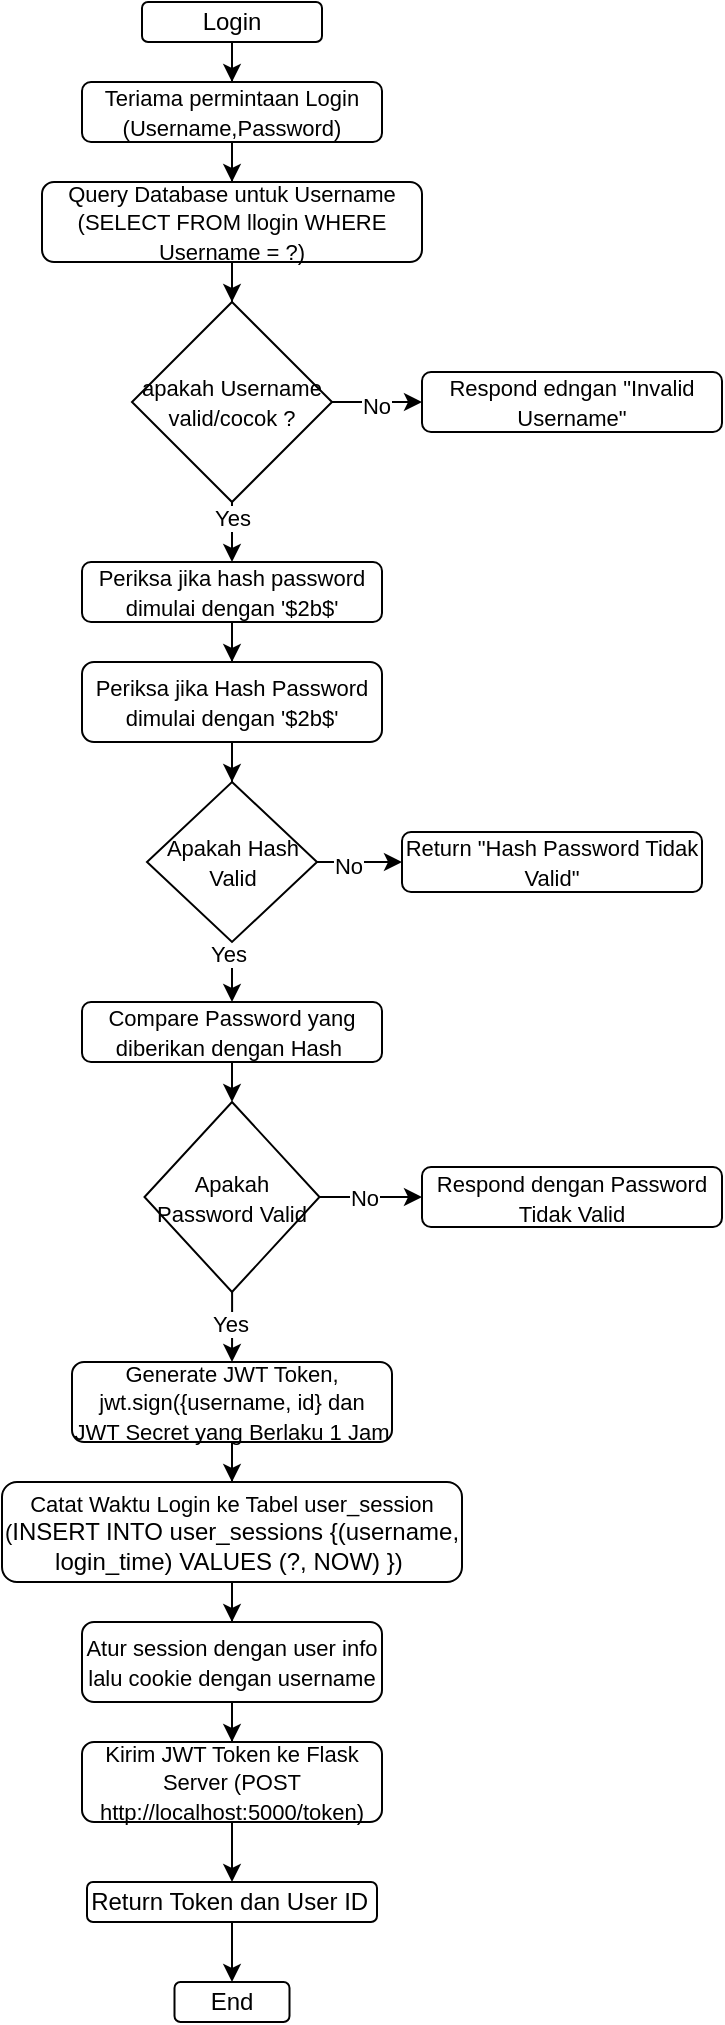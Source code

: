 <mxfile version="24.6.5" type="device">
  <diagram name="Page-1" id="TbTFKm__2YyOvWIT1WuD">
    <mxGraphModel dx="1363" dy="911" grid="1" gridSize="10" guides="1" tooltips="1" connect="1" arrows="1" fold="1" page="1" pageScale="1" pageWidth="827" pageHeight="1169" math="0" shadow="0">
      <root>
        <mxCell id="0" />
        <mxCell id="1" parent="0" />
        <mxCell id="0mTfbPD0pUQ-GVZMF4o4-3" style="edgeStyle=orthogonalEdgeStyle;rounded=0;orthogonalLoop=1;jettySize=auto;html=1;" edge="1" parent="1" source="NzhI3UWQht6o8jug8BFg-19" target="0mTfbPD0pUQ-GVZMF4o4-1">
          <mxGeometry relative="1" as="geometry" />
        </mxCell>
        <mxCell id="NzhI3UWQht6o8jug8BFg-19" value="Login" style="rounded=1;whiteSpace=wrap;html=1;" parent="1" vertex="1">
          <mxGeometry x="220" y="10" width="90" height="20" as="geometry" />
        </mxCell>
        <mxCell id="0mTfbPD0pUQ-GVZMF4o4-5" value="" style="edgeStyle=orthogonalEdgeStyle;rounded=0;orthogonalLoop=1;jettySize=auto;html=1;" edge="1" parent="1" source="0mTfbPD0pUQ-GVZMF4o4-1" target="0mTfbPD0pUQ-GVZMF4o4-4">
          <mxGeometry relative="1" as="geometry" />
        </mxCell>
        <mxCell id="0mTfbPD0pUQ-GVZMF4o4-1" value="&lt;font style=&quot;font-size: 11px;&quot;&gt;Teriama permintaan Login (Username,Password)&lt;/font&gt;" style="rounded=1;whiteSpace=wrap;html=1;" vertex="1" parent="1">
          <mxGeometry x="190" y="50" width="150" height="30" as="geometry" />
        </mxCell>
        <mxCell id="0mTfbPD0pUQ-GVZMF4o4-2" style="edgeStyle=orthogonalEdgeStyle;rounded=0;orthogonalLoop=1;jettySize=auto;html=1;exitX=0.5;exitY=1;exitDx=0;exitDy=0;" edge="1" parent="1" source="0mTfbPD0pUQ-GVZMF4o4-1" target="0mTfbPD0pUQ-GVZMF4o4-1">
          <mxGeometry relative="1" as="geometry" />
        </mxCell>
        <mxCell id="0mTfbPD0pUQ-GVZMF4o4-8" value="" style="edgeStyle=orthogonalEdgeStyle;rounded=0;orthogonalLoop=1;jettySize=auto;html=1;" edge="1" parent="1" source="0mTfbPD0pUQ-GVZMF4o4-4" target="0mTfbPD0pUQ-GVZMF4o4-7">
          <mxGeometry relative="1" as="geometry" />
        </mxCell>
        <mxCell id="0mTfbPD0pUQ-GVZMF4o4-4" value="&lt;font style=&quot;font-size: 11px;&quot;&gt;Query Database untuk Username (SELECT FROM llogin WHERE Username = ?)&lt;/font&gt;" style="rounded=1;whiteSpace=wrap;html=1;" vertex="1" parent="1">
          <mxGeometry x="170" y="100" width="190" height="40" as="geometry" />
        </mxCell>
        <mxCell id="0mTfbPD0pUQ-GVZMF4o4-10" value="" style="edgeStyle=orthogonalEdgeStyle;rounded=0;orthogonalLoop=1;jettySize=auto;html=1;" edge="1" parent="1" source="0mTfbPD0pUQ-GVZMF4o4-7" target="0mTfbPD0pUQ-GVZMF4o4-9">
          <mxGeometry relative="1" as="geometry" />
        </mxCell>
        <mxCell id="0mTfbPD0pUQ-GVZMF4o4-12" value="No" style="edgeLabel;html=1;align=center;verticalAlign=middle;resizable=0;points=[];" vertex="1" connectable="0" parent="0mTfbPD0pUQ-GVZMF4o4-10">
          <mxGeometry x="-0.015" y="-2" relative="1" as="geometry">
            <mxPoint as="offset" />
          </mxGeometry>
        </mxCell>
        <mxCell id="0mTfbPD0pUQ-GVZMF4o4-14" value="" style="edgeStyle=orthogonalEdgeStyle;rounded=0;orthogonalLoop=1;jettySize=auto;html=1;" edge="1" parent="1" source="0mTfbPD0pUQ-GVZMF4o4-7" target="0mTfbPD0pUQ-GVZMF4o4-13">
          <mxGeometry relative="1" as="geometry" />
        </mxCell>
        <mxCell id="0mTfbPD0pUQ-GVZMF4o4-24" value="Yes" style="edgeLabel;html=1;align=center;verticalAlign=middle;resizable=0;points=[];" vertex="1" connectable="0" parent="0mTfbPD0pUQ-GVZMF4o4-14">
          <mxGeometry x="-0.674" relative="1" as="geometry">
            <mxPoint as="offset" />
          </mxGeometry>
        </mxCell>
        <mxCell id="0mTfbPD0pUQ-GVZMF4o4-7" value="&lt;font style=&quot;font-size: 11px;&quot;&gt;apakah Username valid/cocok ?&lt;/font&gt;" style="rhombus;whiteSpace=wrap;html=1;" vertex="1" parent="1">
          <mxGeometry x="215" y="160" width="100" height="100" as="geometry" />
        </mxCell>
        <mxCell id="0mTfbPD0pUQ-GVZMF4o4-9" value="&lt;font style=&quot;font-size: 11px;&quot;&gt;Respond edngan &quot;Invalid Username&quot;&lt;/font&gt;" style="rounded=1;whiteSpace=wrap;html=1;" vertex="1" parent="1">
          <mxGeometry x="360" y="195" width="150" height="30" as="geometry" />
        </mxCell>
        <mxCell id="0mTfbPD0pUQ-GVZMF4o4-16" value="" style="edgeStyle=orthogonalEdgeStyle;rounded=0;orthogonalLoop=1;jettySize=auto;html=1;" edge="1" parent="1" source="0mTfbPD0pUQ-GVZMF4o4-13" target="0mTfbPD0pUQ-GVZMF4o4-15">
          <mxGeometry relative="1" as="geometry" />
        </mxCell>
        <mxCell id="0mTfbPD0pUQ-GVZMF4o4-13" value="&lt;font style=&quot;font-size: 11px;&quot;&gt;Periksa jika hash password dimulai dengan &#39;$2b$&#39;&lt;/font&gt;" style="rounded=1;whiteSpace=wrap;html=1;" vertex="1" parent="1">
          <mxGeometry x="190" y="290" width="150" height="30" as="geometry" />
        </mxCell>
        <mxCell id="0mTfbPD0pUQ-GVZMF4o4-23" value="" style="edgeStyle=orthogonalEdgeStyle;rounded=0;orthogonalLoop=1;jettySize=auto;html=1;" edge="1" parent="1" source="0mTfbPD0pUQ-GVZMF4o4-15" target="0mTfbPD0pUQ-GVZMF4o4-21">
          <mxGeometry relative="1" as="geometry" />
        </mxCell>
        <mxCell id="0mTfbPD0pUQ-GVZMF4o4-15" value="&lt;font style=&quot;font-size: 11px;&quot;&gt;Periksa jika Hash Password dimulai dengan &#39;$2b$&#39;&lt;/font&gt;" style="rounded=1;whiteSpace=wrap;html=1;" vertex="1" parent="1">
          <mxGeometry x="190" y="340" width="150" height="40" as="geometry" />
        </mxCell>
        <mxCell id="0mTfbPD0pUQ-GVZMF4o4-19" value="&lt;font style=&quot;font-size: 11px;&quot;&gt;Return &quot;Hash Password Tidak Valid&quot;&lt;/font&gt;" style="rounded=1;whiteSpace=wrap;html=1;" vertex="1" parent="1">
          <mxGeometry x="350" y="425" width="150" height="30" as="geometry" />
        </mxCell>
        <mxCell id="0mTfbPD0pUQ-GVZMF4o4-22" value="" style="edgeStyle=orthogonalEdgeStyle;rounded=0;orthogonalLoop=1;jettySize=auto;html=1;" edge="1" parent="1" source="0mTfbPD0pUQ-GVZMF4o4-21" target="0mTfbPD0pUQ-GVZMF4o4-19">
          <mxGeometry relative="1" as="geometry" />
        </mxCell>
        <mxCell id="0mTfbPD0pUQ-GVZMF4o4-25" value="No" style="edgeLabel;html=1;align=center;verticalAlign=middle;resizable=0;points=[];" vertex="1" connectable="0" parent="0mTfbPD0pUQ-GVZMF4o4-22">
          <mxGeometry x="-0.271" y="-2" relative="1" as="geometry">
            <mxPoint as="offset" />
          </mxGeometry>
        </mxCell>
        <mxCell id="0mTfbPD0pUQ-GVZMF4o4-27" value="" style="edgeStyle=orthogonalEdgeStyle;rounded=0;orthogonalLoop=1;jettySize=auto;html=1;" edge="1" parent="1" source="0mTfbPD0pUQ-GVZMF4o4-21" target="0mTfbPD0pUQ-GVZMF4o4-26">
          <mxGeometry relative="1" as="geometry" />
        </mxCell>
        <mxCell id="0mTfbPD0pUQ-GVZMF4o4-32" value="Yes" style="edgeLabel;html=1;align=center;verticalAlign=middle;resizable=0;points=[];" vertex="1" connectable="0" parent="0mTfbPD0pUQ-GVZMF4o4-27">
          <mxGeometry x="-0.766" y="-2" relative="1" as="geometry">
            <mxPoint as="offset" />
          </mxGeometry>
        </mxCell>
        <mxCell id="0mTfbPD0pUQ-GVZMF4o4-21" value="&lt;font style=&quot;font-size: 11px;&quot;&gt;Apakah Hash Valid&lt;/font&gt;" style="rhombus;whiteSpace=wrap;html=1;" vertex="1" parent="1">
          <mxGeometry x="222.5" y="400" width="85" height="80" as="geometry" />
        </mxCell>
        <mxCell id="0mTfbPD0pUQ-GVZMF4o4-29" value="" style="edgeStyle=orthogonalEdgeStyle;rounded=0;orthogonalLoop=1;jettySize=auto;html=1;" edge="1" parent="1" source="0mTfbPD0pUQ-GVZMF4o4-26" target="0mTfbPD0pUQ-GVZMF4o4-28">
          <mxGeometry relative="1" as="geometry" />
        </mxCell>
        <mxCell id="0mTfbPD0pUQ-GVZMF4o4-26" value="&lt;font style=&quot;font-size: 11px;&quot;&gt;Compare Password yang diberikan dengan Hash&amp;nbsp;&lt;/font&gt;" style="rounded=1;whiteSpace=wrap;html=1;" vertex="1" parent="1">
          <mxGeometry x="190" y="510" width="150" height="30" as="geometry" />
        </mxCell>
        <mxCell id="0mTfbPD0pUQ-GVZMF4o4-34" value="" style="edgeStyle=orthogonalEdgeStyle;rounded=0;orthogonalLoop=1;jettySize=auto;html=1;" edge="1" parent="1" source="0mTfbPD0pUQ-GVZMF4o4-28" target="0mTfbPD0pUQ-GVZMF4o4-33">
          <mxGeometry relative="1" as="geometry" />
        </mxCell>
        <mxCell id="0mTfbPD0pUQ-GVZMF4o4-35" value="No" style="edgeLabel;html=1;align=center;verticalAlign=middle;resizable=0;points=[];" vertex="1" connectable="0" parent="0mTfbPD0pUQ-GVZMF4o4-34">
          <mxGeometry x="0.105" y="1" relative="1" as="geometry">
            <mxPoint x="-7" y="1" as="offset" />
          </mxGeometry>
        </mxCell>
        <mxCell id="0mTfbPD0pUQ-GVZMF4o4-37" value="" style="edgeStyle=orthogonalEdgeStyle;rounded=0;orthogonalLoop=1;jettySize=auto;html=1;" edge="1" parent="1" source="0mTfbPD0pUQ-GVZMF4o4-28" target="0mTfbPD0pUQ-GVZMF4o4-36">
          <mxGeometry relative="1" as="geometry" />
        </mxCell>
        <mxCell id="0mTfbPD0pUQ-GVZMF4o4-38" value="Yes" style="edgeLabel;html=1;align=center;verticalAlign=middle;resizable=0;points=[];" vertex="1" connectable="0" parent="0mTfbPD0pUQ-GVZMF4o4-37">
          <mxGeometry x="-0.27" y="-1" relative="1" as="geometry">
            <mxPoint y="3" as="offset" />
          </mxGeometry>
        </mxCell>
        <mxCell id="0mTfbPD0pUQ-GVZMF4o4-28" value="&lt;font style=&quot;font-size: 11px;&quot;&gt;Apakah Password Valid&lt;/font&gt;" style="rhombus;whiteSpace=wrap;html=1;" vertex="1" parent="1">
          <mxGeometry x="221.25" y="560" width="87.5" height="95" as="geometry" />
        </mxCell>
        <mxCell id="0mTfbPD0pUQ-GVZMF4o4-33" value="&lt;font style=&quot;font-size: 11px;&quot;&gt;Respond dengan Password Tidak Valid&lt;/font&gt;" style="rounded=1;whiteSpace=wrap;html=1;" vertex="1" parent="1">
          <mxGeometry x="360" y="592.5" width="150" height="30" as="geometry" />
        </mxCell>
        <mxCell id="0mTfbPD0pUQ-GVZMF4o4-40" value="" style="edgeStyle=orthogonalEdgeStyle;rounded=0;orthogonalLoop=1;jettySize=auto;html=1;" edge="1" parent="1" source="0mTfbPD0pUQ-GVZMF4o4-36" target="0mTfbPD0pUQ-GVZMF4o4-39">
          <mxGeometry relative="1" as="geometry" />
        </mxCell>
        <mxCell id="0mTfbPD0pUQ-GVZMF4o4-36" value="&lt;font style=&quot;font-size: 11px;&quot;&gt;Generate JWT Token, jwt.sign({username, id} dan JWT Secret yang Berlaku 1 Jam&lt;/font&gt;" style="rounded=1;whiteSpace=wrap;html=1;" vertex="1" parent="1">
          <mxGeometry x="185" y="690" width="160" height="40" as="geometry" />
        </mxCell>
        <mxCell id="0mTfbPD0pUQ-GVZMF4o4-42" value="" style="edgeStyle=orthogonalEdgeStyle;rounded=0;orthogonalLoop=1;jettySize=auto;html=1;" edge="1" parent="1" source="0mTfbPD0pUQ-GVZMF4o4-39" target="0mTfbPD0pUQ-GVZMF4o4-41">
          <mxGeometry relative="1" as="geometry" />
        </mxCell>
        <mxCell id="0mTfbPD0pUQ-GVZMF4o4-39" value="&lt;span style=&quot;font-size: 11px;&quot;&gt;Catat Waktu Login ke Tabel user_session (&lt;/span&gt;INSERT INTO user_sessions {(username, login_time) VALUES (?, NOW) })&lt;span style=&quot;font-size: 11px;&quot;&gt;&amp;nbsp;&lt;/span&gt;" style="rounded=1;whiteSpace=wrap;html=1;" vertex="1" parent="1">
          <mxGeometry x="150" y="750" width="230" height="50" as="geometry" />
        </mxCell>
        <mxCell id="0mTfbPD0pUQ-GVZMF4o4-44" value="" style="edgeStyle=orthogonalEdgeStyle;rounded=0;orthogonalLoop=1;jettySize=auto;html=1;" edge="1" parent="1" source="0mTfbPD0pUQ-GVZMF4o4-41" target="0mTfbPD0pUQ-GVZMF4o4-43">
          <mxGeometry relative="1" as="geometry" />
        </mxCell>
        <mxCell id="0mTfbPD0pUQ-GVZMF4o4-41" value="&lt;font style=&quot;font-size: 11px;&quot;&gt;Atur session dengan user info  &lt;/font&gt;&lt;div&gt;&lt;font style=&quot;font-size: 11px;&quot;&gt;lalu cookie dengan username&lt;br&gt;&lt;/font&gt;&lt;/div&gt;" style="rounded=1;whiteSpace=wrap;html=1;" vertex="1" parent="1">
          <mxGeometry x="190" y="820" width="150" height="40" as="geometry" />
        </mxCell>
        <mxCell id="0mTfbPD0pUQ-GVZMF4o4-46" value="" style="edgeStyle=orthogonalEdgeStyle;rounded=0;orthogonalLoop=1;jettySize=auto;html=1;" edge="1" parent="1" source="0mTfbPD0pUQ-GVZMF4o4-43" target="0mTfbPD0pUQ-GVZMF4o4-45">
          <mxGeometry relative="1" as="geometry" />
        </mxCell>
        <mxCell id="0mTfbPD0pUQ-GVZMF4o4-43" value="&lt;div&gt;&lt;font style=&quot;font-size: 11px;&quot;&gt;Kirim JWT Token ke Flask Server (POST http://localhost:5000/token)&lt;br&gt;&lt;/font&gt;&lt;/div&gt;" style="rounded=1;whiteSpace=wrap;html=1;" vertex="1" parent="1">
          <mxGeometry x="190" y="880" width="150" height="40" as="geometry" />
        </mxCell>
        <mxCell id="0mTfbPD0pUQ-GVZMF4o4-48" style="edgeStyle=orthogonalEdgeStyle;rounded=0;orthogonalLoop=1;jettySize=auto;html=1;entryX=0.5;entryY=0;entryDx=0;entryDy=0;" edge="1" parent="1" source="0mTfbPD0pUQ-GVZMF4o4-45" target="0mTfbPD0pUQ-GVZMF4o4-47">
          <mxGeometry relative="1" as="geometry" />
        </mxCell>
        <mxCell id="0mTfbPD0pUQ-GVZMF4o4-45" value="Return Token dan User ID&amp;nbsp;" style="rounded=1;whiteSpace=wrap;html=1;" vertex="1" parent="1">
          <mxGeometry x="192.5" y="950" width="145" height="20" as="geometry" />
        </mxCell>
        <mxCell id="0mTfbPD0pUQ-GVZMF4o4-47" value="End" style="rounded=1;whiteSpace=wrap;html=1;" vertex="1" parent="1">
          <mxGeometry x="236.25" y="1000" width="57.5" height="20" as="geometry" />
        </mxCell>
      </root>
    </mxGraphModel>
  </diagram>
</mxfile>
